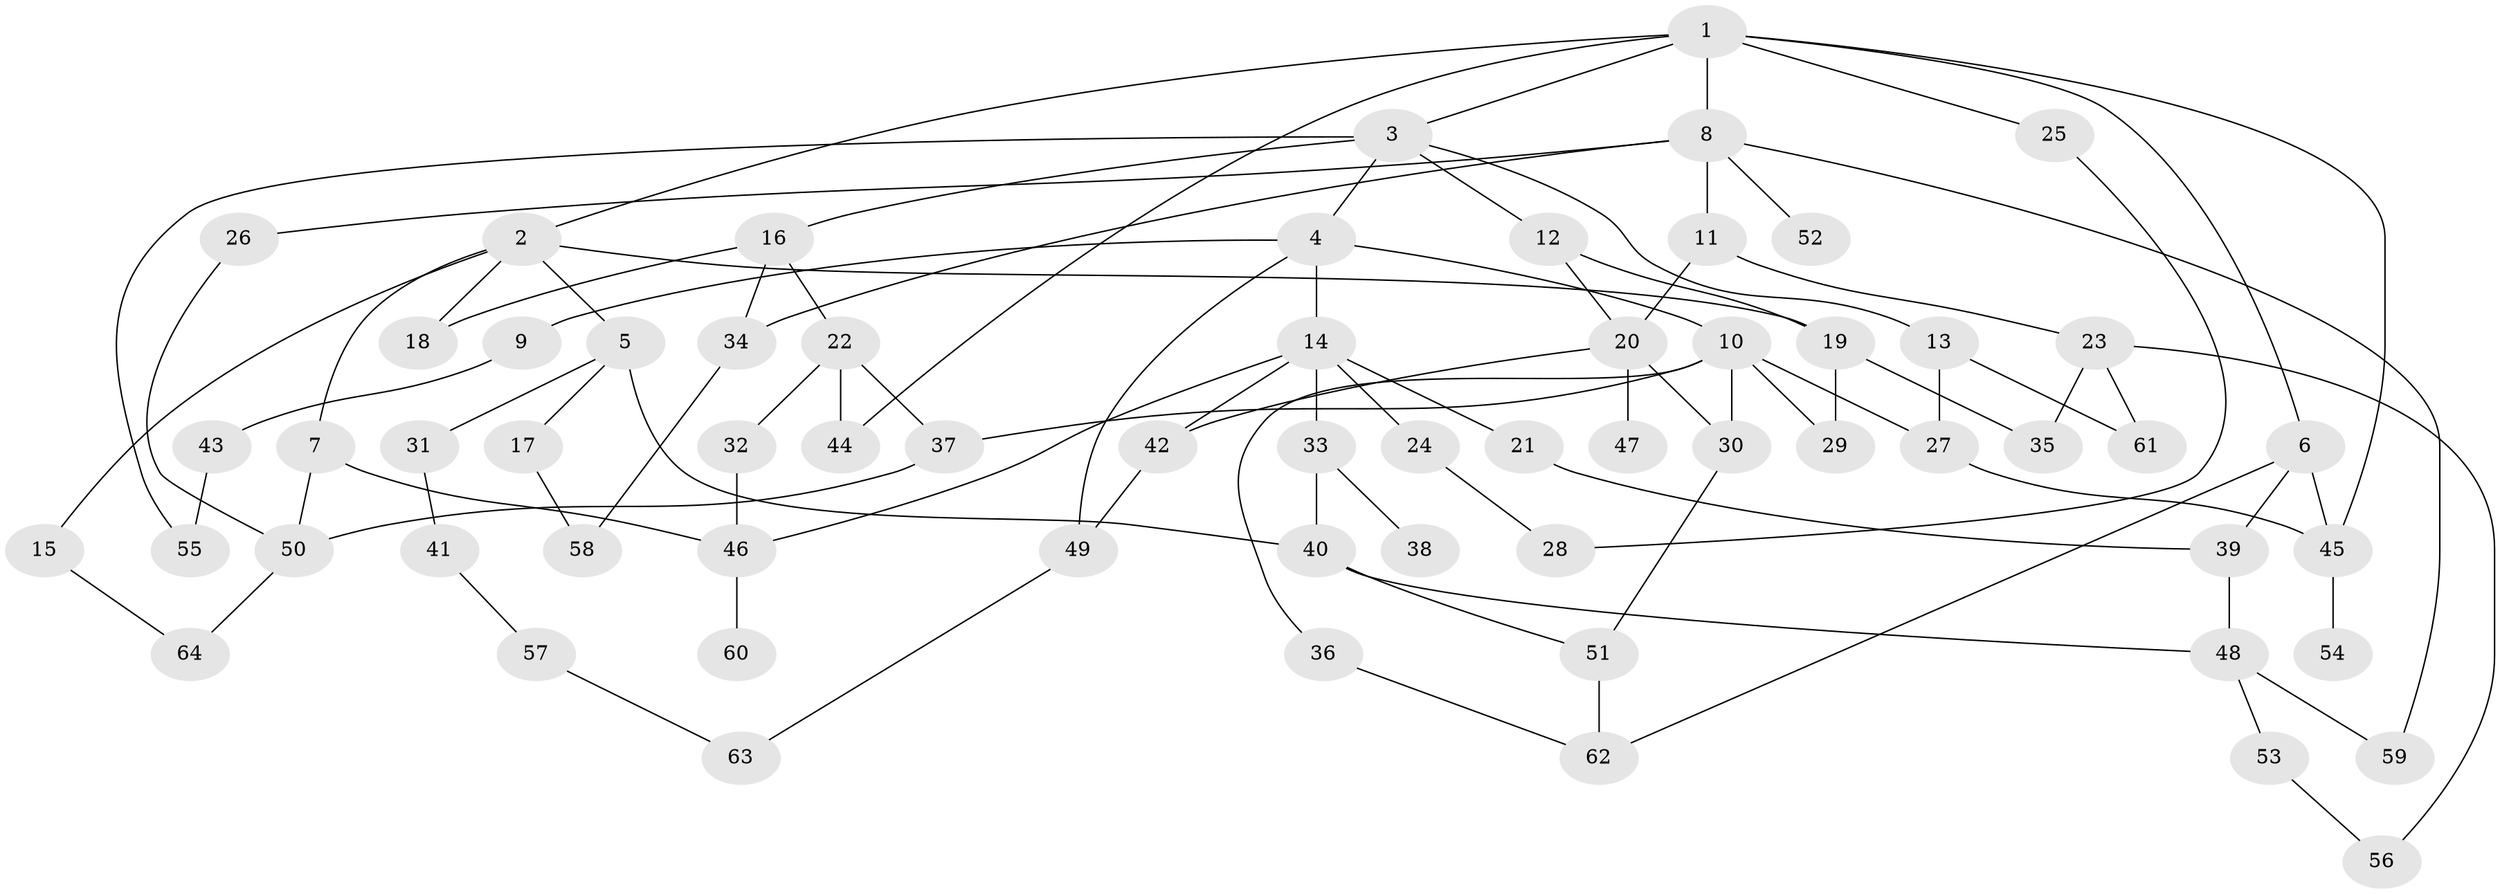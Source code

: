 // coarse degree distribution, {11: 0.024390243902439025, 6: 0.0975609756097561, 9: 0.024390243902439025, 4: 0.1951219512195122, 5: 0.0975609756097561, 2: 0.36585365853658536, 3: 0.04878048780487805, 7: 0.024390243902439025, 1: 0.12195121951219512}
// Generated by graph-tools (version 1.1) at 2025/23/03/03/25 07:23:34]
// undirected, 64 vertices, 95 edges
graph export_dot {
graph [start="1"]
  node [color=gray90,style=filled];
  1;
  2;
  3;
  4;
  5;
  6;
  7;
  8;
  9;
  10;
  11;
  12;
  13;
  14;
  15;
  16;
  17;
  18;
  19;
  20;
  21;
  22;
  23;
  24;
  25;
  26;
  27;
  28;
  29;
  30;
  31;
  32;
  33;
  34;
  35;
  36;
  37;
  38;
  39;
  40;
  41;
  42;
  43;
  44;
  45;
  46;
  47;
  48;
  49;
  50;
  51;
  52;
  53;
  54;
  55;
  56;
  57;
  58;
  59;
  60;
  61;
  62;
  63;
  64;
  1 -- 2;
  1 -- 3;
  1 -- 6;
  1 -- 8;
  1 -- 25;
  1 -- 45;
  1 -- 44;
  2 -- 5;
  2 -- 7;
  2 -- 15;
  2 -- 18;
  2 -- 19;
  3 -- 4;
  3 -- 12;
  3 -- 13;
  3 -- 16;
  3 -- 55;
  4 -- 9;
  4 -- 10;
  4 -- 14;
  4 -- 49;
  5 -- 17;
  5 -- 31;
  5 -- 40;
  6 -- 62;
  6 -- 45;
  6 -- 39;
  7 -- 46;
  7 -- 50;
  8 -- 11;
  8 -- 26;
  8 -- 34;
  8 -- 52;
  8 -- 59;
  9 -- 43;
  10 -- 29;
  10 -- 30;
  10 -- 36;
  10 -- 37;
  10 -- 27;
  11 -- 20;
  11 -- 23;
  12 -- 20;
  12 -- 19;
  13 -- 27;
  13 -- 61;
  14 -- 21;
  14 -- 24;
  14 -- 33;
  14 -- 42;
  14 -- 46;
  15 -- 64;
  16 -- 22;
  16 -- 34;
  16 -- 18;
  17 -- 58;
  19 -- 35;
  19 -- 29;
  20 -- 47;
  20 -- 30;
  20 -- 42;
  21 -- 39;
  22 -- 32;
  22 -- 37;
  22 -- 44;
  23 -- 61;
  23 -- 35;
  23 -- 56;
  24 -- 28;
  25 -- 28;
  26 -- 50;
  27 -- 45;
  30 -- 51;
  31 -- 41;
  32 -- 46;
  33 -- 38;
  33 -- 40;
  34 -- 58;
  36 -- 62;
  37 -- 50;
  39 -- 48;
  40 -- 48;
  40 -- 51;
  41 -- 57;
  42 -- 49;
  43 -- 55;
  45 -- 54;
  46 -- 60;
  48 -- 53;
  48 -- 59;
  49 -- 63;
  50 -- 64;
  51 -- 62;
  53 -- 56;
  57 -- 63;
}
